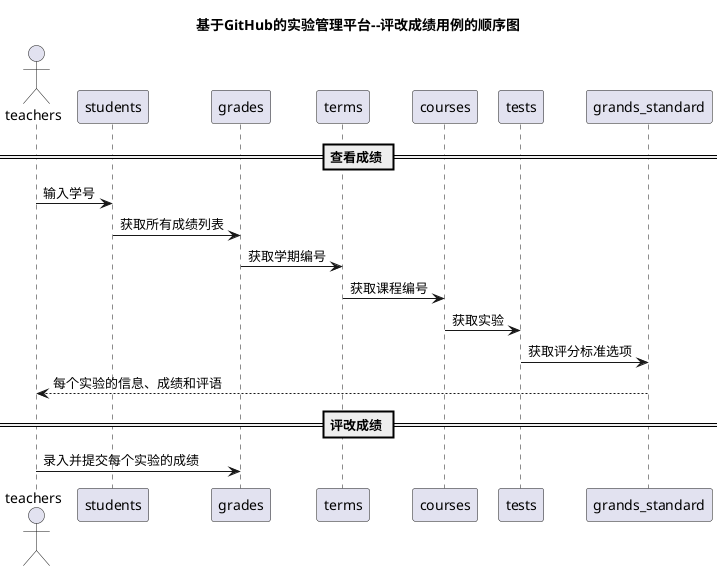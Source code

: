 @startuml
title 基于GitHub的实验管理平台--评改成绩用例的顺序图
actor teachers
== 查看成绩 ==
teachers -> students : 输入学号
students -> grades : 获取所有成绩列表
grades -> terms : 获取学期编号
terms -> courses : 获取课程编号
courses -> tests : 获取实验
tests -> grands_standard : 获取评分标准选项
grands_standard --> teachers:每个实验的信息、成绩和评语
== 评改成绩 ==
teachers -> grades : 录入并提交每个实验的成绩
@enduml
